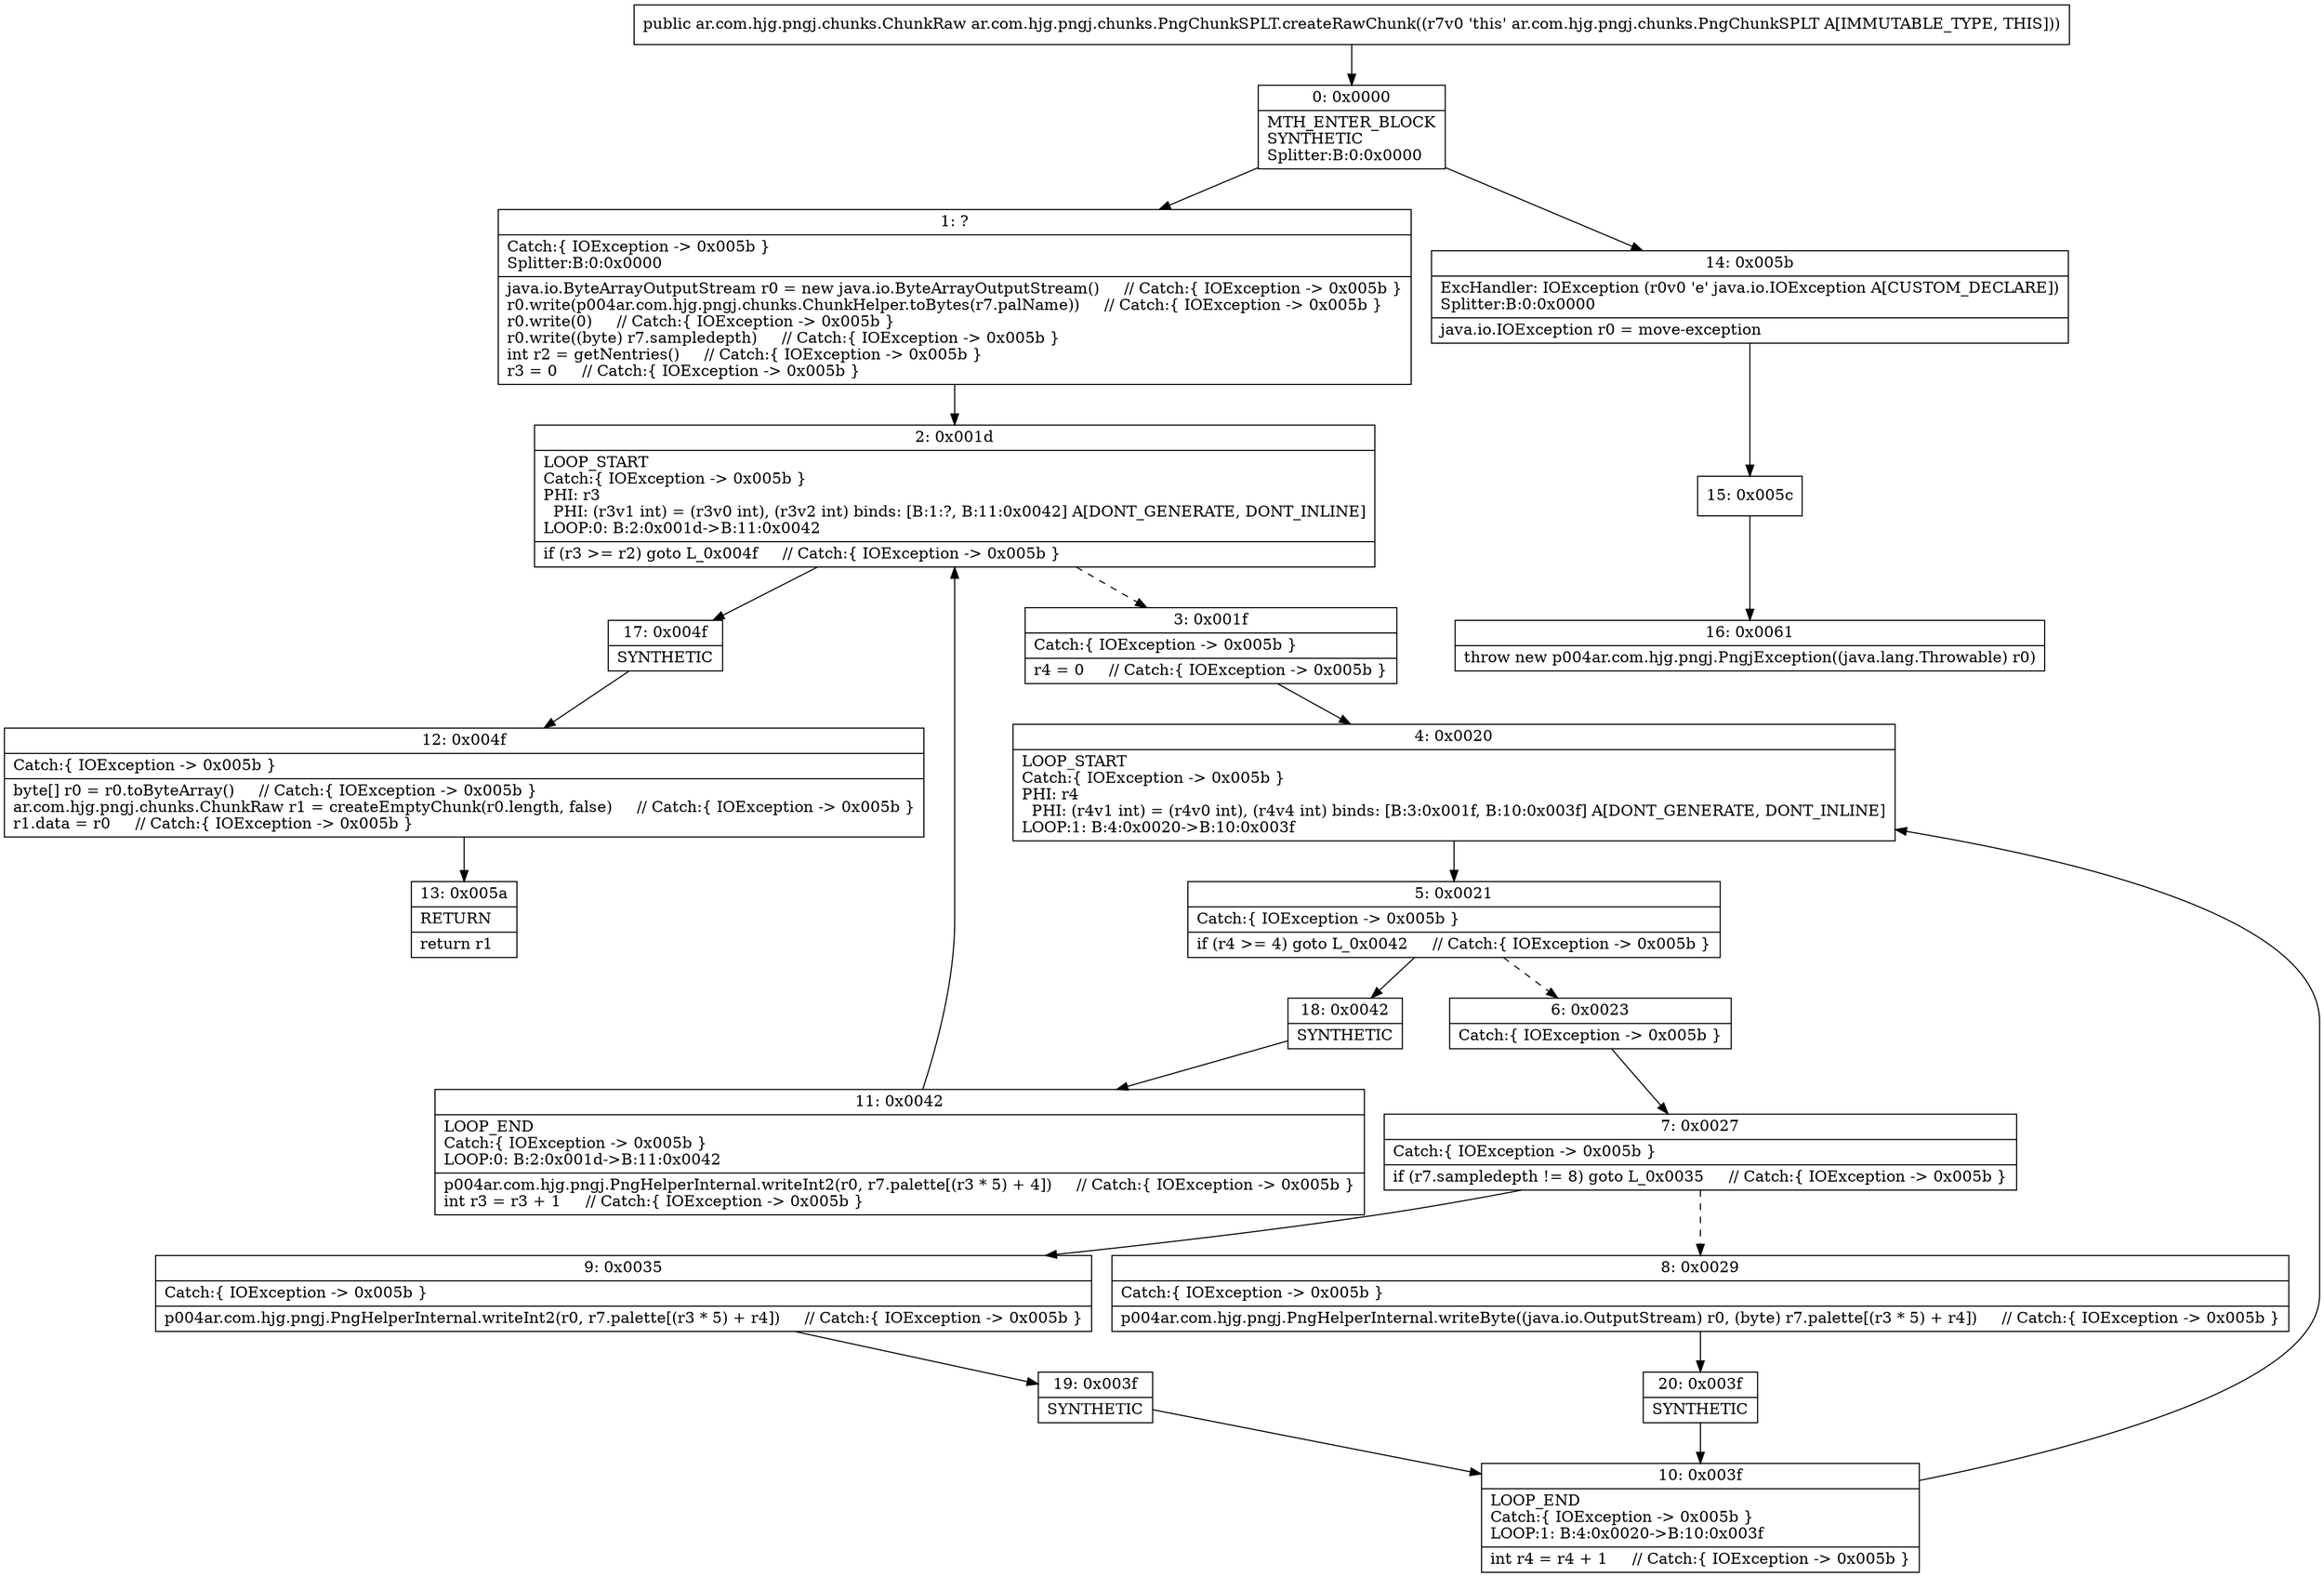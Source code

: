 digraph "CFG forar.com.hjg.pngj.chunks.PngChunkSPLT.createRawChunk()Lar\/com\/hjg\/pngj\/chunks\/ChunkRaw;" {
Node_0 [shape=record,label="{0\:\ 0x0000|MTH_ENTER_BLOCK\lSYNTHETIC\lSplitter:B:0:0x0000\l}"];
Node_1 [shape=record,label="{1\:\ ?|Catch:\{ IOException \-\> 0x005b \}\lSplitter:B:0:0x0000\l|java.io.ByteArrayOutputStream r0 = new java.io.ByteArrayOutputStream()     \/\/ Catch:\{ IOException \-\> 0x005b \}\lr0.write(p004ar.com.hjg.pngj.chunks.ChunkHelper.toBytes(r7.palName))     \/\/ Catch:\{ IOException \-\> 0x005b \}\lr0.write(0)     \/\/ Catch:\{ IOException \-\> 0x005b \}\lr0.write((byte) r7.sampledepth)     \/\/ Catch:\{ IOException \-\> 0x005b \}\lint r2 = getNentries()     \/\/ Catch:\{ IOException \-\> 0x005b \}\lr3 = 0     \/\/ Catch:\{ IOException \-\> 0x005b \}\l}"];
Node_2 [shape=record,label="{2\:\ 0x001d|LOOP_START\lCatch:\{ IOException \-\> 0x005b \}\lPHI: r3 \l  PHI: (r3v1 int) = (r3v0 int), (r3v2 int) binds: [B:1:?, B:11:0x0042] A[DONT_GENERATE, DONT_INLINE]\lLOOP:0: B:2:0x001d\-\>B:11:0x0042\l|if (r3 \>= r2) goto L_0x004f     \/\/ Catch:\{ IOException \-\> 0x005b \}\l}"];
Node_3 [shape=record,label="{3\:\ 0x001f|Catch:\{ IOException \-\> 0x005b \}\l|r4 = 0     \/\/ Catch:\{ IOException \-\> 0x005b \}\l}"];
Node_4 [shape=record,label="{4\:\ 0x0020|LOOP_START\lCatch:\{ IOException \-\> 0x005b \}\lPHI: r4 \l  PHI: (r4v1 int) = (r4v0 int), (r4v4 int) binds: [B:3:0x001f, B:10:0x003f] A[DONT_GENERATE, DONT_INLINE]\lLOOP:1: B:4:0x0020\-\>B:10:0x003f\l}"];
Node_5 [shape=record,label="{5\:\ 0x0021|Catch:\{ IOException \-\> 0x005b \}\l|if (r4 \>= 4) goto L_0x0042     \/\/ Catch:\{ IOException \-\> 0x005b \}\l}"];
Node_6 [shape=record,label="{6\:\ 0x0023|Catch:\{ IOException \-\> 0x005b \}\l}"];
Node_7 [shape=record,label="{7\:\ 0x0027|Catch:\{ IOException \-\> 0x005b \}\l|if (r7.sampledepth != 8) goto L_0x0035     \/\/ Catch:\{ IOException \-\> 0x005b \}\l}"];
Node_8 [shape=record,label="{8\:\ 0x0029|Catch:\{ IOException \-\> 0x005b \}\l|p004ar.com.hjg.pngj.PngHelperInternal.writeByte((java.io.OutputStream) r0, (byte) r7.palette[(r3 * 5) + r4])     \/\/ Catch:\{ IOException \-\> 0x005b \}\l}"];
Node_9 [shape=record,label="{9\:\ 0x0035|Catch:\{ IOException \-\> 0x005b \}\l|p004ar.com.hjg.pngj.PngHelperInternal.writeInt2(r0, r7.palette[(r3 * 5) + r4])     \/\/ Catch:\{ IOException \-\> 0x005b \}\l}"];
Node_10 [shape=record,label="{10\:\ 0x003f|LOOP_END\lCatch:\{ IOException \-\> 0x005b \}\lLOOP:1: B:4:0x0020\-\>B:10:0x003f\l|int r4 = r4 + 1     \/\/ Catch:\{ IOException \-\> 0x005b \}\l}"];
Node_11 [shape=record,label="{11\:\ 0x0042|LOOP_END\lCatch:\{ IOException \-\> 0x005b \}\lLOOP:0: B:2:0x001d\-\>B:11:0x0042\l|p004ar.com.hjg.pngj.PngHelperInternal.writeInt2(r0, r7.palette[(r3 * 5) + 4])     \/\/ Catch:\{ IOException \-\> 0x005b \}\lint r3 = r3 + 1     \/\/ Catch:\{ IOException \-\> 0x005b \}\l}"];
Node_12 [shape=record,label="{12\:\ 0x004f|Catch:\{ IOException \-\> 0x005b \}\l|byte[] r0 = r0.toByteArray()     \/\/ Catch:\{ IOException \-\> 0x005b \}\lar.com.hjg.pngj.chunks.ChunkRaw r1 = createEmptyChunk(r0.length, false)     \/\/ Catch:\{ IOException \-\> 0x005b \}\lr1.data = r0     \/\/ Catch:\{ IOException \-\> 0x005b \}\l}"];
Node_13 [shape=record,label="{13\:\ 0x005a|RETURN\l|return r1\l}"];
Node_14 [shape=record,label="{14\:\ 0x005b|ExcHandler: IOException (r0v0 'e' java.io.IOException A[CUSTOM_DECLARE])\lSplitter:B:0:0x0000\l|java.io.IOException r0 = move\-exception\l}"];
Node_15 [shape=record,label="{15\:\ 0x005c}"];
Node_16 [shape=record,label="{16\:\ 0x0061|throw new p004ar.com.hjg.pngj.PngjException((java.lang.Throwable) r0)\l}"];
Node_17 [shape=record,label="{17\:\ 0x004f|SYNTHETIC\l}"];
Node_18 [shape=record,label="{18\:\ 0x0042|SYNTHETIC\l}"];
Node_19 [shape=record,label="{19\:\ 0x003f|SYNTHETIC\l}"];
Node_20 [shape=record,label="{20\:\ 0x003f|SYNTHETIC\l}"];
MethodNode[shape=record,label="{public ar.com.hjg.pngj.chunks.ChunkRaw ar.com.hjg.pngj.chunks.PngChunkSPLT.createRawChunk((r7v0 'this' ar.com.hjg.pngj.chunks.PngChunkSPLT A[IMMUTABLE_TYPE, THIS])) }"];
MethodNode -> Node_0;
Node_0 -> Node_1;
Node_0 -> Node_14;
Node_1 -> Node_2;
Node_2 -> Node_3[style=dashed];
Node_2 -> Node_17;
Node_3 -> Node_4;
Node_4 -> Node_5;
Node_5 -> Node_6[style=dashed];
Node_5 -> Node_18;
Node_6 -> Node_7;
Node_7 -> Node_8[style=dashed];
Node_7 -> Node_9;
Node_8 -> Node_20;
Node_9 -> Node_19;
Node_10 -> Node_4;
Node_11 -> Node_2;
Node_12 -> Node_13;
Node_14 -> Node_15;
Node_15 -> Node_16;
Node_17 -> Node_12;
Node_18 -> Node_11;
Node_19 -> Node_10;
Node_20 -> Node_10;
}

